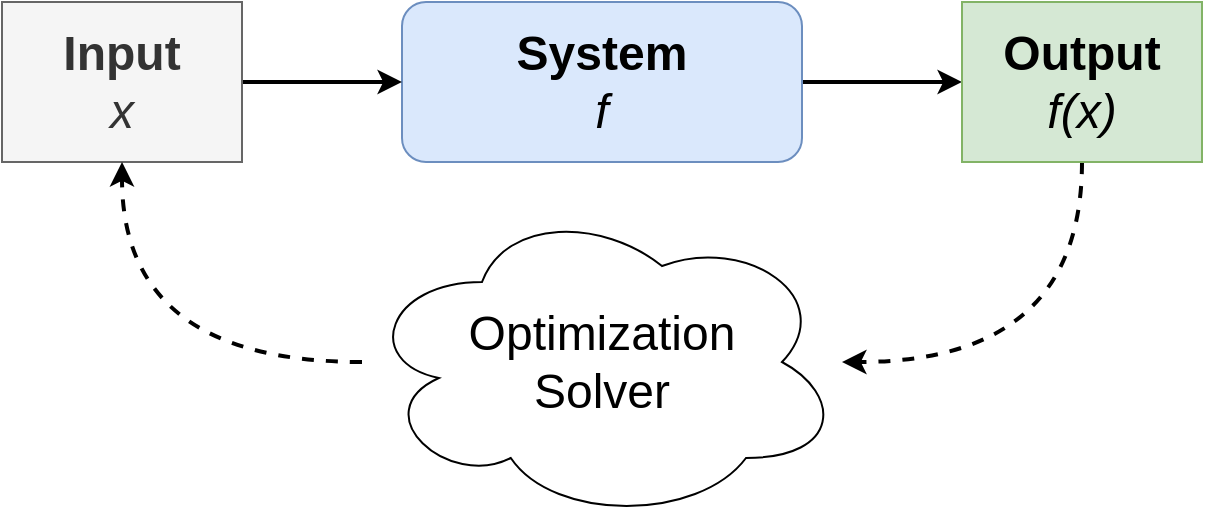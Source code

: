 <mxfile scale="2" border="10">
    <diagram id="DgKN3S9A2oqIeOYTk5yy" name="Page-1">
        <mxGraphModel dx="842" dy="694" grid="1" gridSize="10" guides="1" tooltips="1" connect="1" arrows="1" fold="1" page="1" pageScale="1" pageWidth="850" pageHeight="1100" math="1" shadow="0">
            <root>
                <mxCell id="0"/>
                <mxCell id="1" parent="0"/>
                <mxCell id="15" style="edgeStyle=none;html=1;entryX=0;entryY=0.5;entryDx=0;entryDy=0;fontSize=24;strokeWidth=2;" edge="1" parent="1" source="3" target="14">
                    <mxGeometry relative="1" as="geometry"/>
                </mxCell>
                <mxCell id="3" value="System&lt;br&gt;&lt;span style=&quot;font-weight: normal;&quot;&gt;&lt;i&gt;f&lt;/i&gt;&lt;/span&gt;" style="rounded=1;whiteSpace=wrap;html=1;fontSize=24;fontStyle=1;fillColor=#dae8fc;strokeColor=#6c8ebf;" vertex="1" parent="1">
                    <mxGeometry x="240" y="260" width="200" height="80" as="geometry"/>
                </mxCell>
                <mxCell id="13" style="edgeStyle=none;html=1;exitX=1;exitY=0.5;exitDx=0;exitDy=0;entryX=0;entryY=0.5;entryDx=0;entryDy=0;fontSize=24;strokeWidth=2;" edge="1" parent="1" source="11" target="3">
                    <mxGeometry relative="1" as="geometry"/>
                </mxCell>
                <mxCell id="11" value="&lt;b&gt;Input&lt;br&gt;&lt;/b&gt;&lt;i&gt;x&lt;/i&gt;" style="text;html=1;align=center;verticalAlign=middle;whiteSpace=wrap;rounded=0;strokeWidth=1;fontSize=24;fillColor=#f5f5f5;strokeColor=#666666;fontColor=#333333;" vertex="1" parent="1">
                    <mxGeometry x="40" y="260" width="120" height="80" as="geometry"/>
                </mxCell>
                <mxCell id="18" style="edgeStyle=orthogonalEdgeStyle;curved=1;html=1;exitX=0.5;exitY=1;exitDx=0;exitDy=0;strokeWidth=2;fontSize=24;dashed=1;" edge="1" parent="1" source="14" target="16">
                    <mxGeometry relative="1" as="geometry">
                        <mxPoint x="460" y="450" as="targetPoint"/>
                        <Array as="points">
                            <mxPoint x="580" y="440"/>
                        </Array>
                    </mxGeometry>
                </mxCell>
                <mxCell id="14" value="&lt;b&gt;Output&lt;br&gt;&lt;/b&gt;&lt;i&gt;f(x)&lt;/i&gt;" style="text;html=1;align=center;verticalAlign=middle;whiteSpace=wrap;rounded=0;strokeWidth=1;fontSize=24;fillColor=#d5e8d4;strokeColor=#82b366;" vertex="1" parent="1">
                    <mxGeometry x="520" y="260" width="120" height="80" as="geometry"/>
                </mxCell>
                <mxCell id="20" style="edgeStyle=orthogonalEdgeStyle;curved=1;html=1;entryX=0.5;entryY=1;entryDx=0;entryDy=0;strokeWidth=2;fontSize=24;dashed=1;" edge="1" parent="1" source="16" target="11">
                    <mxGeometry relative="1" as="geometry">
                        <mxPoint x="220" y="460" as="sourcePoint"/>
                    </mxGeometry>
                </mxCell>
                <mxCell id="16" value="Optimization&lt;br&gt;Solver" style="ellipse;shape=cloud;whiteSpace=wrap;html=1;strokeWidth=1;fontSize=24;" vertex="1" parent="1">
                    <mxGeometry x="220" y="360" width="240" height="160" as="geometry"/>
                </mxCell>
            </root>
        </mxGraphModel>
    </diagram>
</mxfile>